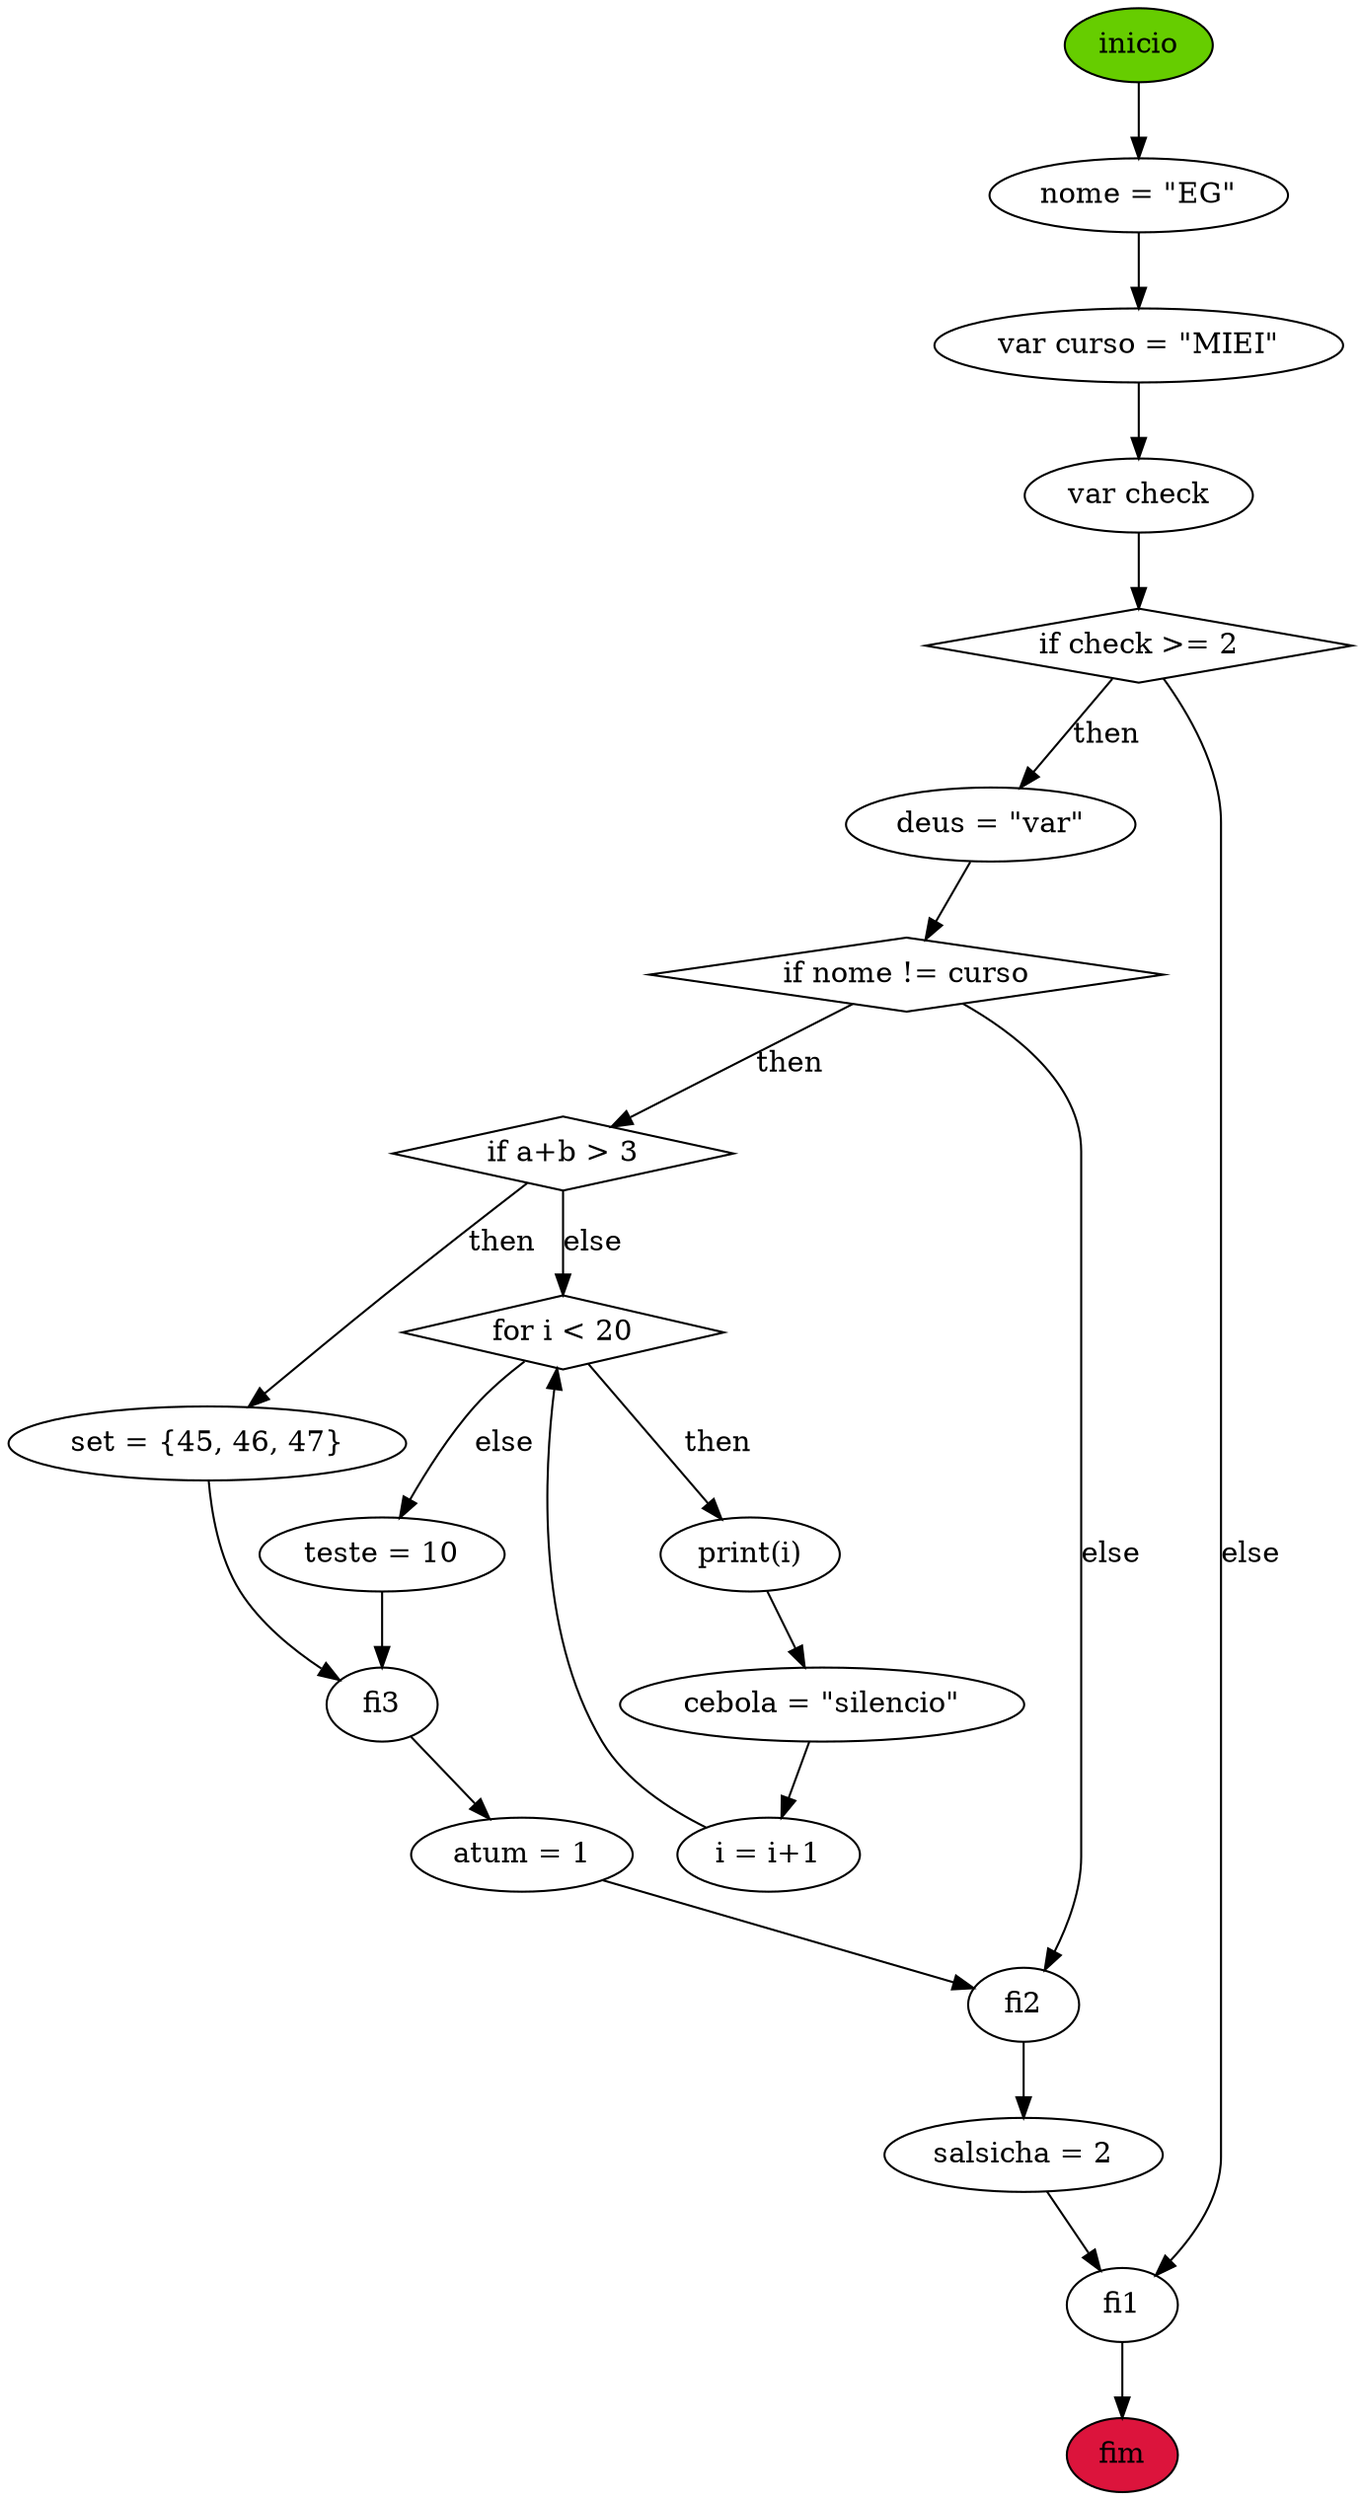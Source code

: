 digraph "graph" {
	inicio [fillcolor=chartreuse3 style=filled]
	inicio -> "nome = \"EG\"" [label=""]
	"nome = \"EG\"" -> "var curso = \"MIEI\"" [label=""]
	"var curso = \"MIEI\"" -> "var check" [label=""]
	"if check >= 2" [shape=diamond]
	"var check" -> "if check >= 2" [label=""]
	"if check >= 2" -> "deus = \"var\"" [label=then]
	"if nome != curso" [shape=diamond]
	"deus = \"var\"" -> "if nome != curso" [label=""]
	"if a+b > 3" [shape=diamond]
	"if nome != curso" -> "if a+b > 3" [label=then]
	"if a+b > 3" -> "set = {45, 46, 47}" [label=then]
	"set = {45, 46, 47}" -> fi3
	"for i < 20" [shape=diamond]
	"if a+b > 3" -> "for i < 20" [label=else]
	"for i < 20" -> "print(i)" [label=then]
	"print(i)" -> "cebola = \"silencio\"" [label=""]
	"cebola = \"silencio\"" -> "i = i+1" [label=""]
	"i = i+1" -> "for i < 20" [label=""]
	"for i < 20" -> "teste = 10" [label=else]
	"teste = 10" -> fi3 [label=""]
	fi3 -> "atum = 1" [label=""]
	"atum = 1" -> fi2
	"if nome != curso" -> fi2 [label=else]
	fi2 -> "salsicha = 2" [label=""]
	"salsicha = 2" -> fi1
	"if check >= 2" -> fi1 [label=else]
	fim [fillcolor=crimson style=filled]
	fi1 -> fim
}
